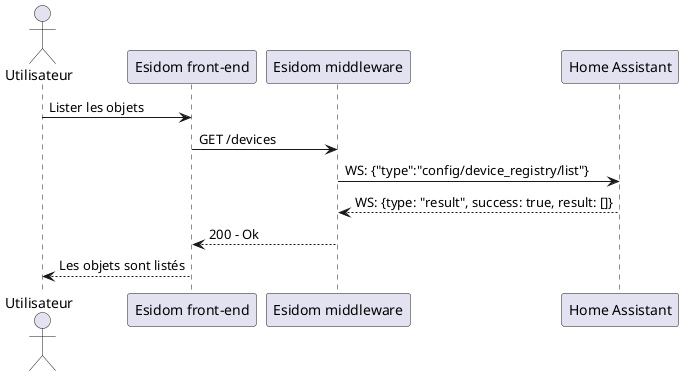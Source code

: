 @startuml lister objets

actor "Utilisateur" as u
participant "Esidom front-end" as fe
participant "Esidom middleware" as m
participant "Home Assistant" as ha

u -> fe: Lister les objets
fe -> m: GET /devices
m -> ha: WS: {"type":"config/device_registry/list"}
ha --> m: WS: {type: "result", success: true, result: []}
m --> fe: 200 - Ok
fe --> u: Les objets sont listés

@enduml